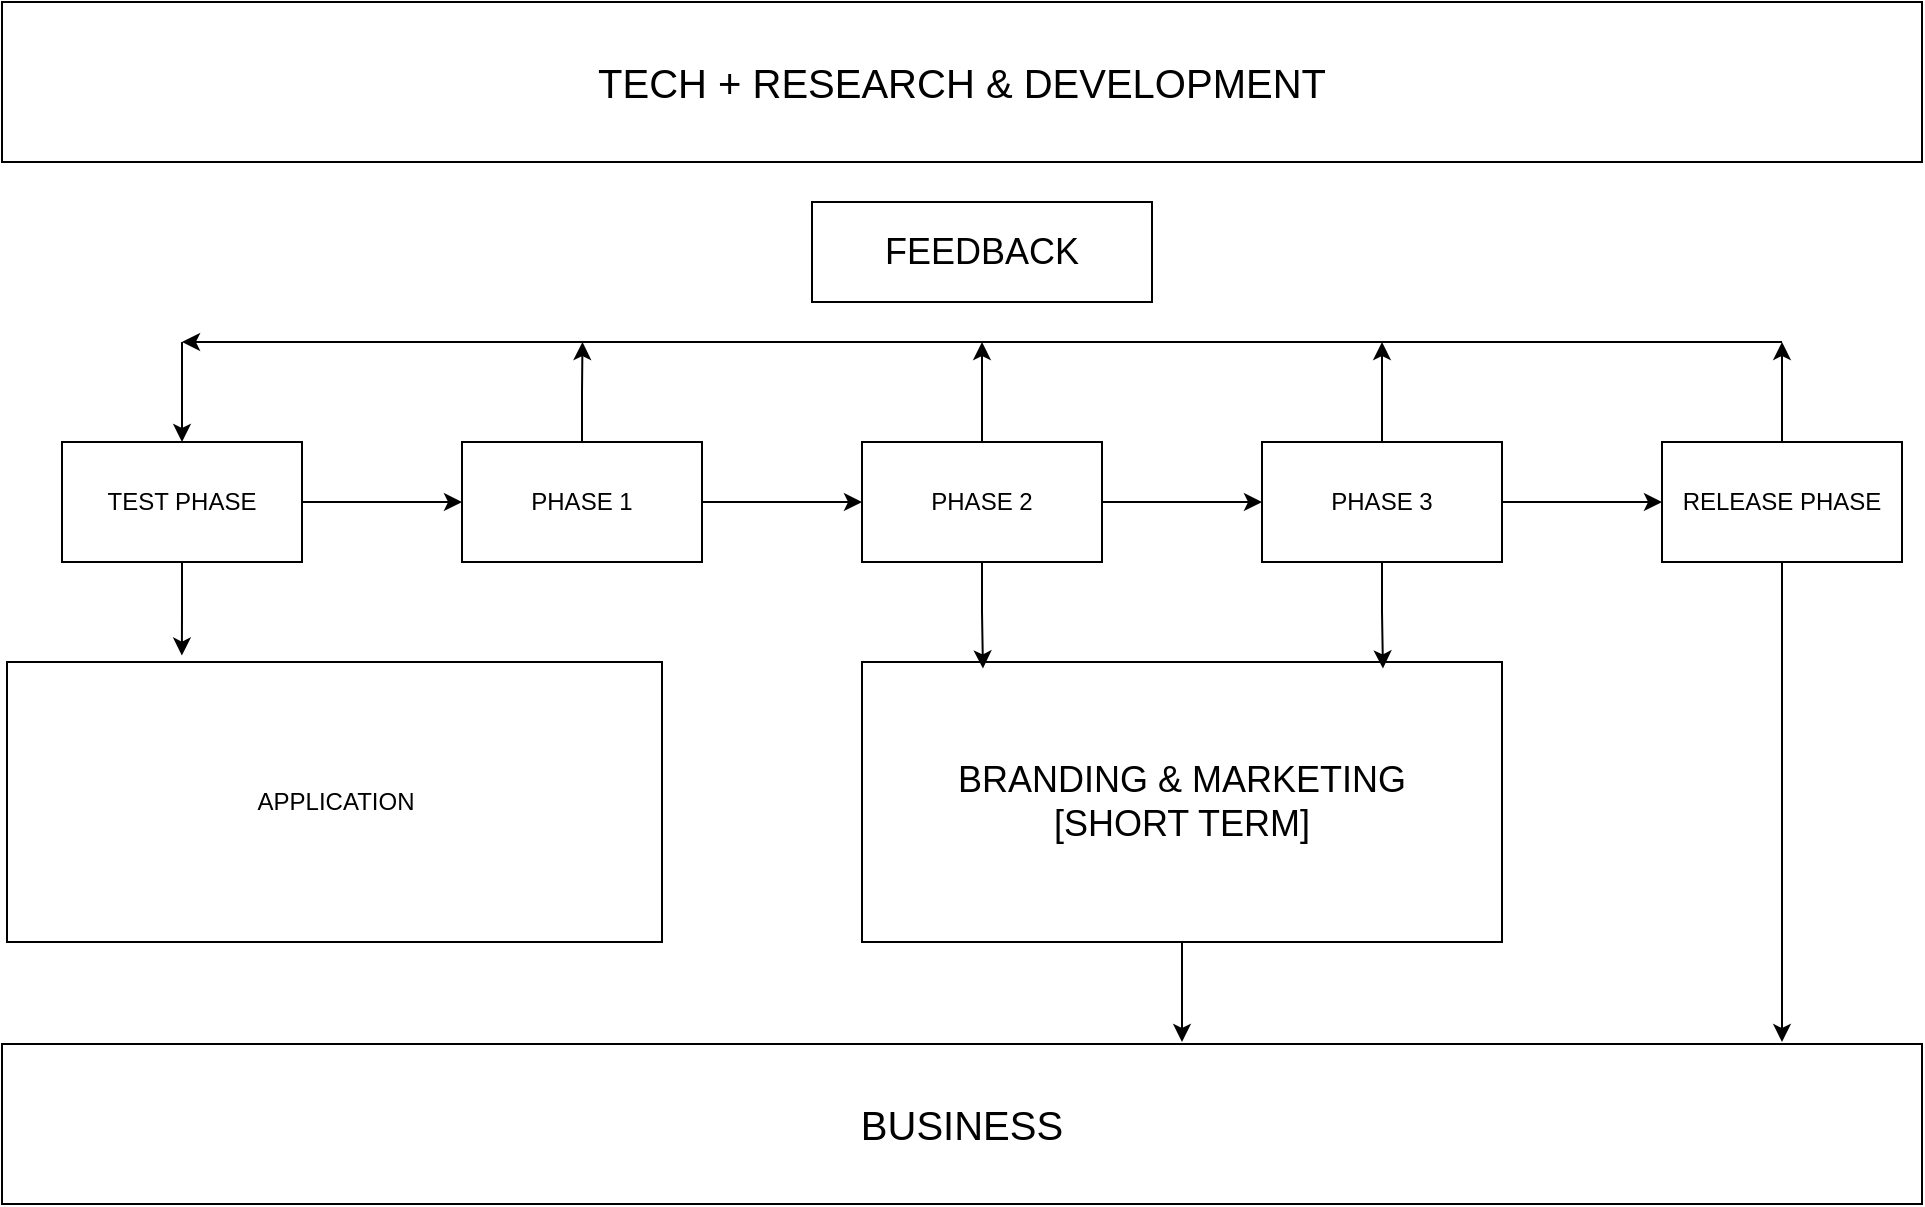 <mxfile version="26.0.11">
  <diagram name="Trang-1" id="qspj4ITc2NhUvVkb_-Wg">
    <mxGraphModel dx="2220" dy="1919" grid="1" gridSize="10" guides="1" tooltips="1" connect="1" arrows="1" fold="1" page="1" pageScale="1" pageWidth="827" pageHeight="1169" math="0" shadow="0">
      <root>
        <mxCell id="0" />
        <mxCell id="1" parent="0" />
        <mxCell id="U7XDH8MyKb8GMgPuHNvj-1" value="APPLICATION" style="rounded=0;whiteSpace=wrap;html=1;" vertex="1" parent="1">
          <mxGeometry x="-277.5" y="200" width="327.5" height="140" as="geometry" />
        </mxCell>
        <mxCell id="U7XDH8MyKb8GMgPuHNvj-10" value="" style="edgeStyle=orthogonalEdgeStyle;rounded=0;orthogonalLoop=1;jettySize=auto;html=1;" edge="1" parent="1" source="U7XDH8MyKb8GMgPuHNvj-4" target="U7XDH8MyKb8GMgPuHNvj-5">
          <mxGeometry relative="1" as="geometry" />
        </mxCell>
        <mxCell id="U7XDH8MyKb8GMgPuHNvj-4" value="TEST PHASE" style="rounded=0;whiteSpace=wrap;html=1;" vertex="1" parent="1">
          <mxGeometry x="-250" y="90" width="120" height="60" as="geometry" />
        </mxCell>
        <mxCell id="U7XDH8MyKb8GMgPuHNvj-11" value="" style="edgeStyle=orthogonalEdgeStyle;rounded=0;orthogonalLoop=1;jettySize=auto;html=1;" edge="1" parent="1" source="U7XDH8MyKb8GMgPuHNvj-5" target="U7XDH8MyKb8GMgPuHNvj-6">
          <mxGeometry relative="1" as="geometry" />
        </mxCell>
        <mxCell id="U7XDH8MyKb8GMgPuHNvj-33" style="edgeStyle=orthogonalEdgeStyle;rounded=0;orthogonalLoop=1;jettySize=auto;html=1;exitX=0.5;exitY=0;exitDx=0;exitDy=0;" edge="1" parent="1" source="U7XDH8MyKb8GMgPuHNvj-5">
          <mxGeometry relative="1" as="geometry">
            <mxPoint x="10.235" y="40" as="targetPoint" />
          </mxGeometry>
        </mxCell>
        <mxCell id="U7XDH8MyKb8GMgPuHNvj-5" value="PHASE 1" style="rounded=0;whiteSpace=wrap;html=1;" vertex="1" parent="1">
          <mxGeometry x="-50" y="90" width="120" height="60" as="geometry" />
        </mxCell>
        <mxCell id="U7XDH8MyKb8GMgPuHNvj-12" value="" style="edgeStyle=orthogonalEdgeStyle;rounded=0;orthogonalLoop=1;jettySize=auto;html=1;" edge="1" parent="1" source="U7XDH8MyKb8GMgPuHNvj-6" target="U7XDH8MyKb8GMgPuHNvj-7">
          <mxGeometry relative="1" as="geometry" />
        </mxCell>
        <mxCell id="U7XDH8MyKb8GMgPuHNvj-32" style="edgeStyle=orthogonalEdgeStyle;rounded=0;orthogonalLoop=1;jettySize=auto;html=1;" edge="1" parent="1" source="U7XDH8MyKb8GMgPuHNvj-6">
          <mxGeometry relative="1" as="geometry">
            <mxPoint x="210" y="40" as="targetPoint" />
          </mxGeometry>
        </mxCell>
        <mxCell id="U7XDH8MyKb8GMgPuHNvj-6" value="PHASE 2" style="rounded=0;whiteSpace=wrap;html=1;" vertex="1" parent="1">
          <mxGeometry x="150" y="90" width="120" height="60" as="geometry" />
        </mxCell>
        <mxCell id="U7XDH8MyKb8GMgPuHNvj-13" value="" style="edgeStyle=orthogonalEdgeStyle;rounded=0;orthogonalLoop=1;jettySize=auto;html=1;" edge="1" parent="1" source="U7XDH8MyKb8GMgPuHNvj-7" target="U7XDH8MyKb8GMgPuHNvj-8">
          <mxGeometry relative="1" as="geometry" />
        </mxCell>
        <mxCell id="U7XDH8MyKb8GMgPuHNvj-34" style="edgeStyle=orthogonalEdgeStyle;rounded=0;orthogonalLoop=1;jettySize=auto;html=1;" edge="1" parent="1" source="U7XDH8MyKb8GMgPuHNvj-7">
          <mxGeometry relative="1" as="geometry">
            <mxPoint x="410.0" y="40" as="targetPoint" />
          </mxGeometry>
        </mxCell>
        <mxCell id="U7XDH8MyKb8GMgPuHNvj-7" value="PHASE 3" style="rounded=0;whiteSpace=wrap;html=1;" vertex="1" parent="1">
          <mxGeometry x="350" y="90" width="120" height="60" as="geometry" />
        </mxCell>
        <mxCell id="U7XDH8MyKb8GMgPuHNvj-35" style="edgeStyle=orthogonalEdgeStyle;rounded=0;orthogonalLoop=1;jettySize=auto;html=1;" edge="1" parent="1" source="U7XDH8MyKb8GMgPuHNvj-8">
          <mxGeometry relative="1" as="geometry">
            <mxPoint x="610.0" y="40" as="targetPoint" />
          </mxGeometry>
        </mxCell>
        <mxCell id="U7XDH8MyKb8GMgPuHNvj-41" style="edgeStyle=orthogonalEdgeStyle;rounded=0;orthogonalLoop=1;jettySize=auto;html=1;" edge="1" parent="1" source="U7XDH8MyKb8GMgPuHNvj-8">
          <mxGeometry relative="1" as="geometry">
            <mxPoint x="610" y="390" as="targetPoint" />
          </mxGeometry>
        </mxCell>
        <mxCell id="U7XDH8MyKb8GMgPuHNvj-8" value="RELEASE PHASE" style="rounded=0;whiteSpace=wrap;html=1;" vertex="1" parent="1">
          <mxGeometry x="550" y="90" width="120" height="60" as="geometry" />
        </mxCell>
        <mxCell id="U7XDH8MyKb8GMgPuHNvj-28" value="&lt;font style=&quot;font-size: 20px;&quot;&gt;BUSINESS&lt;/font&gt;" style="rounded=0;whiteSpace=wrap;html=1;" vertex="1" parent="1">
          <mxGeometry x="-280" y="391" width="960" height="80" as="geometry" />
        </mxCell>
        <mxCell id="U7XDH8MyKb8GMgPuHNvj-30" value="&lt;font style=&quot;font-size: 20px;&quot;&gt;TECH + RESEARCH &amp;amp; DEVELOPMENT&lt;/font&gt;" style="rounded=0;whiteSpace=wrap;html=1;" vertex="1" parent="1">
          <mxGeometry x="-280" y="-130" width="960" height="80" as="geometry" />
        </mxCell>
        <mxCell id="U7XDH8MyKb8GMgPuHNvj-36" value="" style="endArrow=classic;html=1;rounded=0;" edge="1" parent="1">
          <mxGeometry width="50" height="50" relative="1" as="geometry">
            <mxPoint x="610" y="40" as="sourcePoint" />
            <mxPoint x="-190" y="40" as="targetPoint" />
          </mxGeometry>
        </mxCell>
        <mxCell id="U7XDH8MyKb8GMgPuHNvj-37" value="" style="endArrow=classic;html=1;rounded=0;entryX=0.5;entryY=0;entryDx=0;entryDy=0;" edge="1" parent="1" target="U7XDH8MyKb8GMgPuHNvj-4">
          <mxGeometry width="50" height="50" relative="1" as="geometry">
            <mxPoint x="-190" y="40" as="sourcePoint" />
            <mxPoint x="170" y="200" as="targetPoint" />
          </mxGeometry>
        </mxCell>
        <mxCell id="U7XDH8MyKb8GMgPuHNvj-44" style="edgeStyle=orthogonalEdgeStyle;rounded=0;orthogonalLoop=1;jettySize=auto;html=1;entryX=0.267;entryY=-0.023;entryDx=0;entryDy=0;entryPerimeter=0;" edge="1" parent="1" source="U7XDH8MyKb8GMgPuHNvj-4" target="U7XDH8MyKb8GMgPuHNvj-1">
          <mxGeometry relative="1" as="geometry" />
        </mxCell>
        <mxCell id="U7XDH8MyKb8GMgPuHNvj-45" value="&lt;font style=&quot;font-size: 18px;&quot;&gt;FEEDBACK&lt;/font&gt;" style="rounded=0;whiteSpace=wrap;html=1;" vertex="1" parent="1">
          <mxGeometry x="125" y="-30" width="170" height="50" as="geometry" />
        </mxCell>
        <mxCell id="U7XDH8MyKb8GMgPuHNvj-49" style="edgeStyle=orthogonalEdgeStyle;rounded=0;orthogonalLoop=1;jettySize=auto;html=1;" edge="1" parent="1" source="U7XDH8MyKb8GMgPuHNvj-46">
          <mxGeometry relative="1" as="geometry">
            <mxPoint x="310" y="390" as="targetPoint" />
          </mxGeometry>
        </mxCell>
        <mxCell id="U7XDH8MyKb8GMgPuHNvj-46" value="&lt;font style=&quot;font-size: 18px;&quot;&gt;BRANDING &amp;amp; MARKETING&lt;/font&gt;&lt;div&gt;&lt;span style=&quot;font-size: 18px;&quot;&gt;[SHORT TERM]&lt;/span&gt;&lt;/div&gt;" style="rounded=0;whiteSpace=wrap;html=1;" vertex="1" parent="1">
          <mxGeometry x="150" y="200" width="320" height="140" as="geometry" />
        </mxCell>
        <mxCell id="U7XDH8MyKb8GMgPuHNvj-47" style="edgeStyle=orthogonalEdgeStyle;rounded=0;orthogonalLoop=1;jettySize=auto;html=1;entryX=0.189;entryY=0.023;entryDx=0;entryDy=0;entryPerimeter=0;" edge="1" parent="1" source="U7XDH8MyKb8GMgPuHNvj-6" target="U7XDH8MyKb8GMgPuHNvj-46">
          <mxGeometry relative="1" as="geometry" />
        </mxCell>
        <mxCell id="U7XDH8MyKb8GMgPuHNvj-48" style="edgeStyle=orthogonalEdgeStyle;rounded=0;orthogonalLoop=1;jettySize=auto;html=1;entryX=0.814;entryY=0.023;entryDx=0;entryDy=0;entryPerimeter=0;" edge="1" parent="1" source="U7XDH8MyKb8GMgPuHNvj-7" target="U7XDH8MyKb8GMgPuHNvj-46">
          <mxGeometry relative="1" as="geometry" />
        </mxCell>
      </root>
    </mxGraphModel>
  </diagram>
</mxfile>
